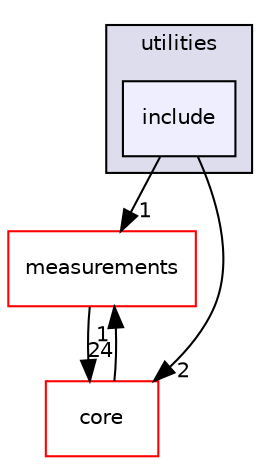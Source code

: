 digraph "genfit/utilities/include" {
  compound=true
  node [ fontsize="10", fontname="Helvetica"];
  edge [ labelfontsize="10", labelfontname="Helvetica"];
  subgraph clusterdir_3e5680e1368f3aa1fd19c22b9b8a1d88 {
    graph [ bgcolor="#ddddee", pencolor="black", label="utilities" fontname="Helvetica", fontsize="10", URL="dir_3e5680e1368f3aa1fd19c22b9b8a1d88.html"]
  dir_0077f0660cc58d7cbea471a115d9484f [shape=box, label="include", style="filled", fillcolor="#eeeeff", pencolor="black", URL="dir_0077f0660cc58d7cbea471a115d9484f.html"];
  }
  dir_9268fb76a242d6fab4cb1d575f1746b1 [shape=box label="measurements" fillcolor="white" style="filled" color="red" URL="dir_9268fb76a242d6fab4cb1d575f1746b1.html"];
  dir_7a40b7556c10f243ca9453eab1d74876 [shape=box label="core" fillcolor="white" style="filled" color="red" URL="dir_7a40b7556c10f243ca9453eab1d74876.html"];
  dir_9268fb76a242d6fab4cb1d575f1746b1->dir_7a40b7556c10f243ca9453eab1d74876 [headlabel="24", labeldistance=1.5 headhref="dir_000054_000029.html"];
  dir_0077f0660cc58d7cbea471a115d9484f->dir_9268fb76a242d6fab4cb1d575f1746b1 [headlabel="1", labeldistance=1.5 headhref="dir_000066_000054.html"];
  dir_0077f0660cc58d7cbea471a115d9484f->dir_7a40b7556c10f243ca9453eab1d74876 [headlabel="2", labeldistance=1.5 headhref="dir_000066_000029.html"];
  dir_7a40b7556c10f243ca9453eab1d74876->dir_9268fb76a242d6fab4cb1d575f1746b1 [headlabel="1", labeldistance=1.5 headhref="dir_000029_000054.html"];
}
